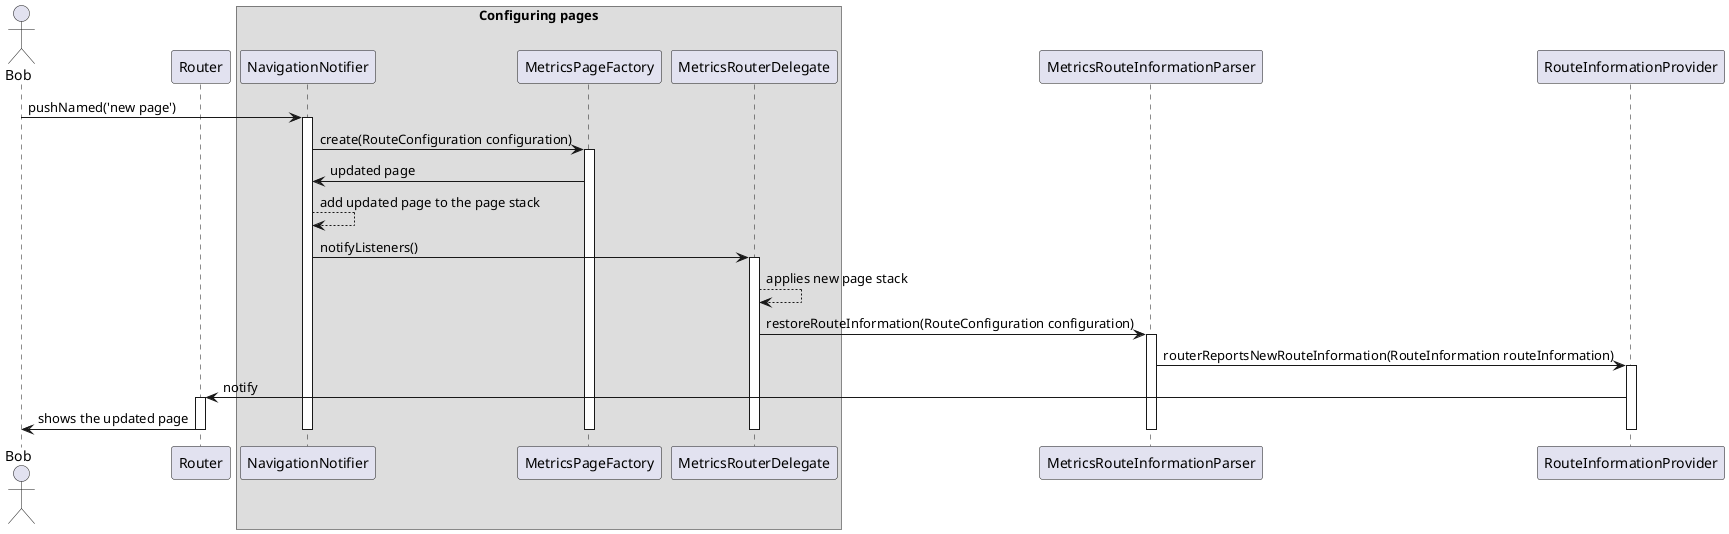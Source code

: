
@startuml navigation_sequence_diagram_2

    actor Bob

    participant Router

    box Configuring pages
        participant NavigationNotifier
        participant MetricsPageFactory
        participant MetricsRouterDelegate
    endbox 

    participant MetricsRouteInformationParser

    participant RouteInformationProvider

    Bob -> NavigationNotifier : pushNamed('new page')
    activate NavigationNotifier

    NavigationNotifier -> MetricsPageFactory : create(RouteConfiguration configuration)
    activate MetricsPageFactory

    MetricsPageFactory -> NavigationNotifier : updated page

    NavigationNotifier --> NavigationNotifier : add updated page to the page stack

    NavigationNotifier -> MetricsRouterDelegate : notifyListeners()
    activate MetricsRouterDelegate

    MetricsRouterDelegate --> MetricsRouterDelegate: applies new page stack

    MetricsRouterDelegate -> MetricsRouteInformationParser : restoreRouteInformation(RouteConfiguration configuration)
    activate MetricsRouteInformationParser

    MetricsRouteInformationParser -> RouteInformationProvider : routerReportsNewRouteInformation(RouteInformation routeInformation)
    activate RouteInformationProvider

    RouteInformationProvider -> Router : notify
    activate Router

    Router -> Bob : shows the updated page
    
    deactivate Router
    deactivate RouteInformationProvider
    deactivate MetricsRouteInformationParser
    deactivate MetricsRouterDelegate
    deactivate MetricsPageFactory
    deactivate NavigationNotifier
@enduml
